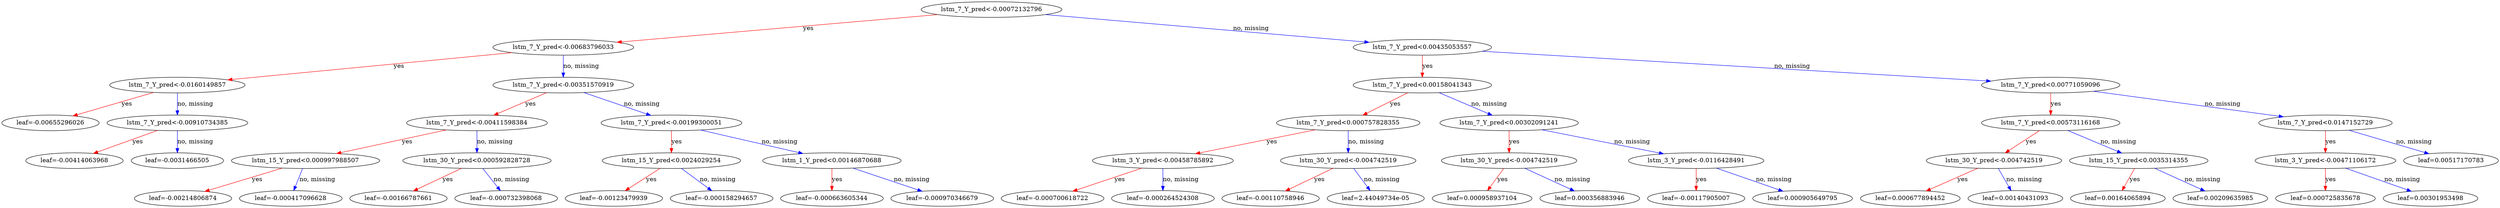 digraph {
    graph [ rankdir=TB ]
    graph [ rankdir="TB" ]

    0 [ label="lstm_7_Y_pred<-0.00072132796" ]
    0 -> 1 [label="yes" color="#FF0000"]
    0 -> 2 [label="no, missing" color="#0000FF"]

    1 [ label="lstm_7_Y_pred<-0.00683796033" ]
    1 -> 3 [label="yes" color="#FF0000"]
    1 -> 4 [label="no, missing" color="#0000FF"]

    3 [ label="lstm_7_Y_pred<-0.0160149857" ]
    3 -> 7 [label="yes" color="#FF0000"]
    3 -> 8 [label="no, missing" color="#0000FF"]

    7 [ label="leaf=-0.00655296026" ]

    8 [ label="lstm_7_Y_pred<-0.00910734385" ]
    8 -> 15 [label="yes" color="#FF0000"]
    8 -> 16 [label="no, missing" color="#0000FF"]

    15 [ label="leaf=-0.00414063968" ]

    16 [ label="leaf=-0.0031466505" ]

    4 [ label="lstm_7_Y_pred<-0.00351570919" ]
    4 -> 9 [label="yes" color="#FF0000"]
    4 -> 10 [label="no, missing" color="#0000FF"]

    9 [ label="lstm_7_Y_pred<-0.00411598384" ]
    9 -> 17 [label="yes" color="#FF0000"]
    9 -> 18 [label="no, missing" color="#0000FF"]

    17 [ label="lstm_15_Y_pred<0.000997988507" ]
    17 -> 29 [label="yes" color="#FF0000"]
    17 -> 30 [label="no, missing" color="#0000FF"]

    29 [ label="leaf=-0.00214806874" ]

    30 [ label="leaf=-0.000417096628" ]

    18 [ label="lstm_30_Y_pred<0.000592828728" ]
    18 -> 31 [label="yes" color="#FF0000"]
    18 -> 32 [label="no, missing" color="#0000FF"]

    31 [ label="leaf=-0.00166787661" ]

    32 [ label="leaf=-0.000732398068" ]

    10 [ label="lstm_7_Y_pred<-0.00199300051" ]
    10 -> 19 [label="yes" color="#FF0000"]
    10 -> 20 [label="no, missing" color="#0000FF"]

    19 [ label="lstm_15_Y_pred<0.0024029254" ]
    19 -> 33 [label="yes" color="#FF0000"]
    19 -> 34 [label="no, missing" color="#0000FF"]

    33 [ label="leaf=-0.00123479939" ]

    34 [ label="leaf=-0.000158294657" ]

    20 [ label="lstm_1_Y_pred<0.00146870688" ]
    20 -> 35 [label="yes" color="#FF0000"]
    20 -> 36 [label="no, missing" color="#0000FF"]

    35 [ label="leaf=-0.000663605344" ]

    36 [ label="leaf=-0.000970346679" ]

    2 [ label="lstm_7_Y_pred<0.00435053557" ]
    2 -> 5 [label="yes" color="#FF0000"]
    2 -> 6 [label="no, missing" color="#0000FF"]

    5 [ label="lstm_7_Y_pred<0.00158041343" ]
    5 -> 11 [label="yes" color="#FF0000"]
    5 -> 12 [label="no, missing" color="#0000FF"]

    11 [ label="lstm_7_Y_pred<0.000757828355" ]
    11 -> 21 [label="yes" color="#FF0000"]
    11 -> 22 [label="no, missing" color="#0000FF"]

    21 [ label="lstm_3_Y_pred<-0.00458785892" ]
    21 -> 37 [label="yes" color="#FF0000"]
    21 -> 38 [label="no, missing" color="#0000FF"]

    37 [ label="leaf=-0.000700618722" ]

    38 [ label="leaf=-0.000264524308" ]

    22 [ label="lstm_30_Y_pred<-0.004742519" ]
    22 -> 39 [label="yes" color="#FF0000"]
    22 -> 40 [label="no, missing" color="#0000FF"]

    39 [ label="leaf=-0.00110758946" ]

    40 [ label="leaf=2.44049734e-05" ]

    12 [ label="lstm_7_Y_pred<0.00302091241" ]
    12 -> 23 [label="yes" color="#FF0000"]
    12 -> 24 [label="no, missing" color="#0000FF"]

    23 [ label="lstm_30_Y_pred<-0.004742519" ]
    23 -> 41 [label="yes" color="#FF0000"]
    23 -> 42 [label="no, missing" color="#0000FF"]

    41 [ label="leaf=0.000958937104" ]

    42 [ label="leaf=0.000356883946" ]

    24 [ label="lstm_3_Y_pred<-0.0116428491" ]
    24 -> 43 [label="yes" color="#FF0000"]
    24 -> 44 [label="no, missing" color="#0000FF"]

    43 [ label="leaf=-0.00117905007" ]

    44 [ label="leaf=0.000905649795" ]

    6 [ label="lstm_7_Y_pred<0.00771059096" ]
    6 -> 13 [label="yes" color="#FF0000"]
    6 -> 14 [label="no, missing" color="#0000FF"]

    13 [ label="lstm_7_Y_pred<0.00573116168" ]
    13 -> 25 [label="yes" color="#FF0000"]
    13 -> 26 [label="no, missing" color="#0000FF"]

    25 [ label="lstm_30_Y_pred<-0.004742519" ]
    25 -> 45 [label="yes" color="#FF0000"]
    25 -> 46 [label="no, missing" color="#0000FF"]

    45 [ label="leaf=0.000677894452" ]

    46 [ label="leaf=0.00140431093" ]

    26 [ label="lstm_15_Y_pred<0.0035314355" ]
    26 -> 47 [label="yes" color="#FF0000"]
    26 -> 48 [label="no, missing" color="#0000FF"]

    47 [ label="leaf=0.00164065894" ]

    48 [ label="leaf=0.00209635985" ]

    14 [ label="lstm_7_Y_pred<0.0147152729" ]
    14 -> 27 [label="yes" color="#FF0000"]
    14 -> 28 [label="no, missing" color="#0000FF"]

    27 [ label="lstm_3_Y_pred<-0.00471106172" ]
    27 -> 49 [label="yes" color="#FF0000"]
    27 -> 50 [label="no, missing" color="#0000FF"]

    49 [ label="leaf=0.000725835678" ]

    50 [ label="leaf=0.00301953498" ]

    28 [ label="leaf=0.00517170783" ]
}
